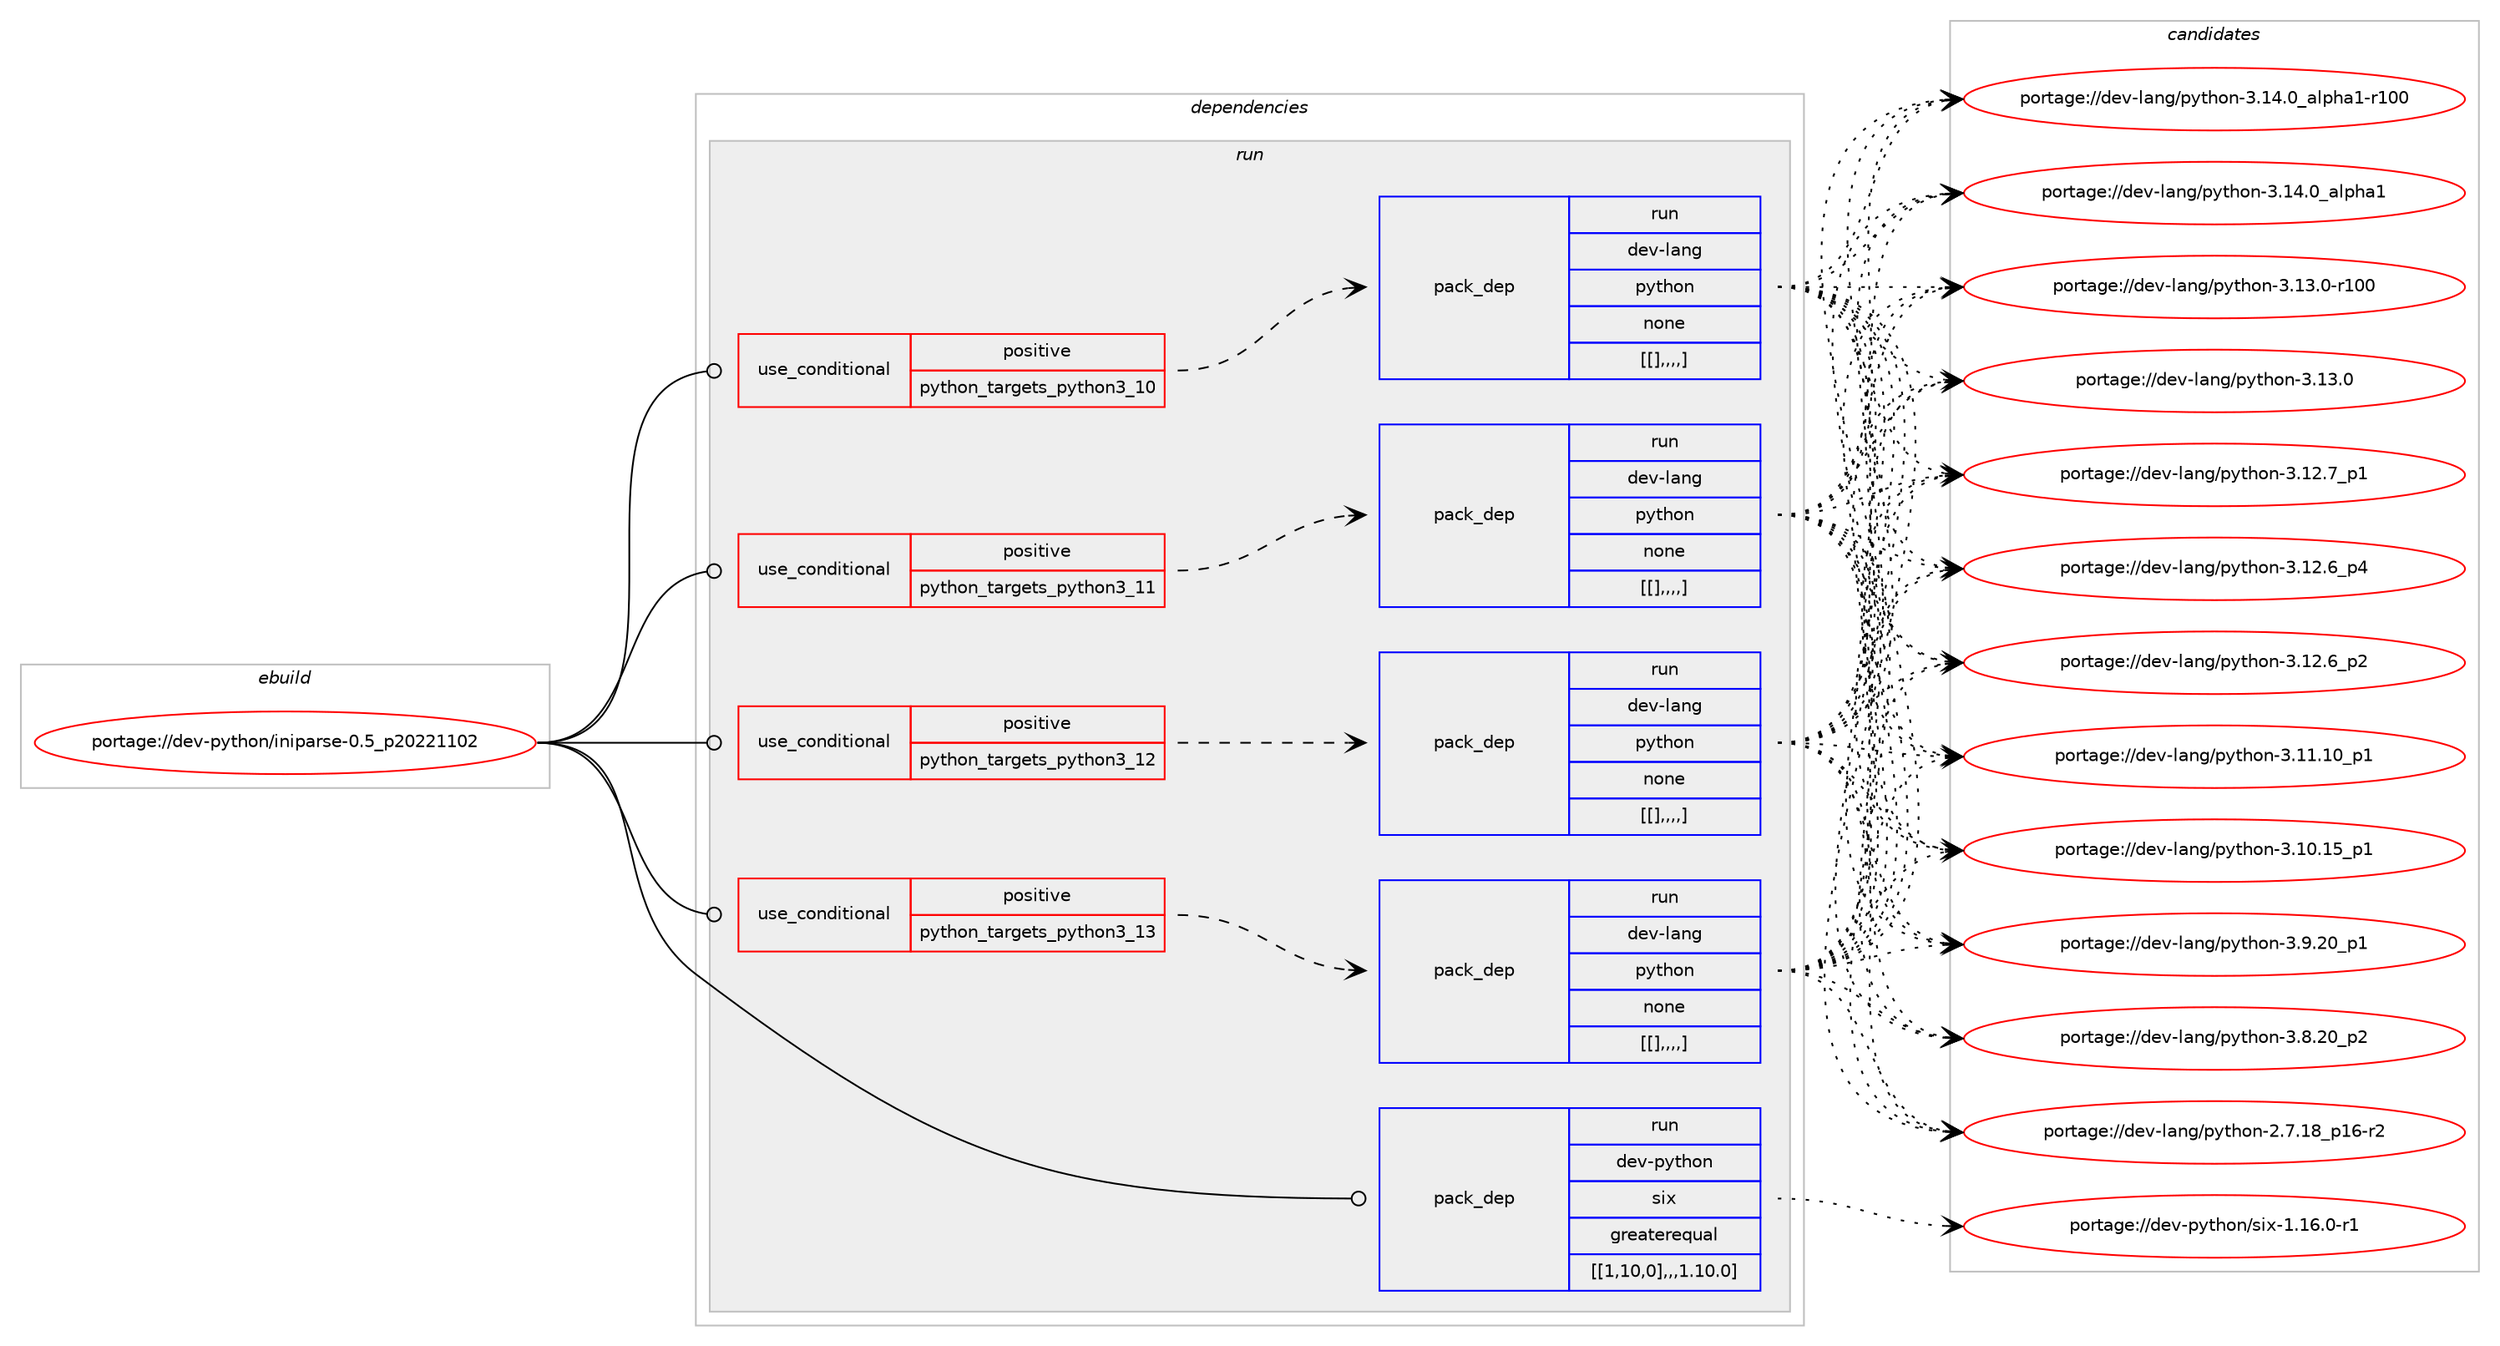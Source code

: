 digraph prolog {

# *************
# Graph options
# *************

newrank=true;
concentrate=true;
compound=true;
graph [rankdir=LR,fontname=Helvetica,fontsize=10,ranksep=1.5];#, ranksep=2.5, nodesep=0.2];
edge  [arrowhead=vee];
node  [fontname=Helvetica,fontsize=10];

# **********
# The ebuild
# **********

subgraph cluster_leftcol {
color=gray;
label=<<i>ebuild</i>>;
id [label="portage://dev-python/iniparse-0.5_p20221102", color=red, width=4, href="../dev-python/iniparse-0.5_p20221102.svg"];
}

# ****************
# The dependencies
# ****************

subgraph cluster_midcol {
color=gray;
label=<<i>dependencies</i>>;
subgraph cluster_compile {
fillcolor="#eeeeee";
style=filled;
label=<<i>compile</i>>;
}
subgraph cluster_compileandrun {
fillcolor="#eeeeee";
style=filled;
label=<<i>compile and run</i>>;
}
subgraph cluster_run {
fillcolor="#eeeeee";
style=filled;
label=<<i>run</i>>;
subgraph cond35839 {
dependency153970 [label=<<TABLE BORDER="0" CELLBORDER="1" CELLSPACING="0" CELLPADDING="4"><TR><TD ROWSPAN="3" CELLPADDING="10">use_conditional</TD></TR><TR><TD>positive</TD></TR><TR><TD>python_targets_python3_10</TD></TR></TABLE>>, shape=none, color=red];
subgraph pack116824 {
dependency154004 [label=<<TABLE BORDER="0" CELLBORDER="1" CELLSPACING="0" CELLPADDING="4" WIDTH="220"><TR><TD ROWSPAN="6" CELLPADDING="30">pack_dep</TD></TR><TR><TD WIDTH="110">run</TD></TR><TR><TD>dev-lang</TD></TR><TR><TD>python</TD></TR><TR><TD>none</TD></TR><TR><TD>[[],,,,]</TD></TR></TABLE>>, shape=none, color=blue];
}
dependency153970:e -> dependency154004:w [weight=20,style="dashed",arrowhead="vee"];
}
id:e -> dependency153970:w [weight=20,style="solid",arrowhead="odot"];
subgraph cond35855 {
dependency154024 [label=<<TABLE BORDER="0" CELLBORDER="1" CELLSPACING="0" CELLPADDING="4"><TR><TD ROWSPAN="3" CELLPADDING="10">use_conditional</TD></TR><TR><TD>positive</TD></TR><TR><TD>python_targets_python3_11</TD></TR></TABLE>>, shape=none, color=red];
subgraph pack116848 {
dependency154076 [label=<<TABLE BORDER="0" CELLBORDER="1" CELLSPACING="0" CELLPADDING="4" WIDTH="220"><TR><TD ROWSPAN="6" CELLPADDING="30">pack_dep</TD></TR><TR><TD WIDTH="110">run</TD></TR><TR><TD>dev-lang</TD></TR><TR><TD>python</TD></TR><TR><TD>none</TD></TR><TR><TD>[[],,,,]</TD></TR></TABLE>>, shape=none, color=blue];
}
dependency154024:e -> dependency154076:w [weight=20,style="dashed",arrowhead="vee"];
}
id:e -> dependency154024:w [weight=20,style="solid",arrowhead="odot"];
subgraph cond35884 {
dependency154081 [label=<<TABLE BORDER="0" CELLBORDER="1" CELLSPACING="0" CELLPADDING="4"><TR><TD ROWSPAN="3" CELLPADDING="10">use_conditional</TD></TR><TR><TD>positive</TD></TR><TR><TD>python_targets_python3_12</TD></TR></TABLE>>, shape=none, color=red];
subgraph pack116881 {
dependency154110 [label=<<TABLE BORDER="0" CELLBORDER="1" CELLSPACING="0" CELLPADDING="4" WIDTH="220"><TR><TD ROWSPAN="6" CELLPADDING="30">pack_dep</TD></TR><TR><TD WIDTH="110">run</TD></TR><TR><TD>dev-lang</TD></TR><TR><TD>python</TD></TR><TR><TD>none</TD></TR><TR><TD>[[],,,,]</TD></TR></TABLE>>, shape=none, color=blue];
}
dependency154081:e -> dependency154110:w [weight=20,style="dashed",arrowhead="vee"];
}
id:e -> dependency154081:w [weight=20,style="solid",arrowhead="odot"];
subgraph cond35918 {
dependency154151 [label=<<TABLE BORDER="0" CELLBORDER="1" CELLSPACING="0" CELLPADDING="4"><TR><TD ROWSPAN="3" CELLPADDING="10">use_conditional</TD></TR><TR><TD>positive</TD></TR><TR><TD>python_targets_python3_13</TD></TR></TABLE>>, shape=none, color=red];
subgraph pack116923 {
dependency154159 [label=<<TABLE BORDER="0" CELLBORDER="1" CELLSPACING="0" CELLPADDING="4" WIDTH="220"><TR><TD ROWSPAN="6" CELLPADDING="30">pack_dep</TD></TR><TR><TD WIDTH="110">run</TD></TR><TR><TD>dev-lang</TD></TR><TR><TD>python</TD></TR><TR><TD>none</TD></TR><TR><TD>[[],,,,]</TD></TR></TABLE>>, shape=none, color=blue];
}
dependency154151:e -> dependency154159:w [weight=20,style="dashed",arrowhead="vee"];
}
id:e -> dependency154151:w [weight=20,style="solid",arrowhead="odot"];
subgraph pack116946 {
dependency154201 [label=<<TABLE BORDER="0" CELLBORDER="1" CELLSPACING="0" CELLPADDING="4" WIDTH="220"><TR><TD ROWSPAN="6" CELLPADDING="30">pack_dep</TD></TR><TR><TD WIDTH="110">run</TD></TR><TR><TD>dev-python</TD></TR><TR><TD>six</TD></TR><TR><TD>greaterequal</TD></TR><TR><TD>[[1,10,0],,,1.10.0]</TD></TR></TABLE>>, shape=none, color=blue];
}
id:e -> dependency154201:w [weight=20,style="solid",arrowhead="odot"];
}
}

# **************
# The candidates
# **************

subgraph cluster_choices {
rank=same;
color=gray;
label=<<i>candidates</i>>;

subgraph choice116712 {
color=black;
nodesep=1;
choice100101118451089711010347112121116104111110455146495246489597108112104974945114494848 [label="portage://dev-lang/python-3.14.0_alpha1-r100", color=red, width=4,href="../dev-lang/python-3.14.0_alpha1-r100.svg"];
choice1001011184510897110103471121211161041111104551464952464895971081121049749 [label="portage://dev-lang/python-3.14.0_alpha1", color=red, width=4,href="../dev-lang/python-3.14.0_alpha1.svg"];
choice1001011184510897110103471121211161041111104551464951464845114494848 [label="portage://dev-lang/python-3.13.0-r100", color=red, width=4,href="../dev-lang/python-3.13.0-r100.svg"];
choice10010111845108971101034711212111610411111045514649514648 [label="portage://dev-lang/python-3.13.0", color=red, width=4,href="../dev-lang/python-3.13.0.svg"];
choice100101118451089711010347112121116104111110455146495046559511249 [label="portage://dev-lang/python-3.12.7_p1", color=red, width=4,href="../dev-lang/python-3.12.7_p1.svg"];
choice100101118451089711010347112121116104111110455146495046549511252 [label="portage://dev-lang/python-3.12.6_p4", color=red, width=4,href="../dev-lang/python-3.12.6_p4.svg"];
choice100101118451089711010347112121116104111110455146495046549511250 [label="portage://dev-lang/python-3.12.6_p2", color=red, width=4,href="../dev-lang/python-3.12.6_p2.svg"];
choice10010111845108971101034711212111610411111045514649494649489511249 [label="portage://dev-lang/python-3.11.10_p1", color=red, width=4,href="../dev-lang/python-3.11.10_p1.svg"];
choice10010111845108971101034711212111610411111045514649484649539511249 [label="portage://dev-lang/python-3.10.15_p1", color=red, width=4,href="../dev-lang/python-3.10.15_p1.svg"];
choice100101118451089711010347112121116104111110455146574650489511249 [label="portage://dev-lang/python-3.9.20_p1", color=red, width=4,href="../dev-lang/python-3.9.20_p1.svg"];
choice100101118451089711010347112121116104111110455146564650489511250 [label="portage://dev-lang/python-3.8.20_p2", color=red, width=4,href="../dev-lang/python-3.8.20_p2.svg"];
choice100101118451089711010347112121116104111110455046554649569511249544511450 [label="portage://dev-lang/python-2.7.18_p16-r2", color=red, width=4,href="../dev-lang/python-2.7.18_p16-r2.svg"];
dependency154004:e -> choice100101118451089711010347112121116104111110455146495246489597108112104974945114494848:w [style=dotted,weight="100"];
dependency154004:e -> choice1001011184510897110103471121211161041111104551464952464895971081121049749:w [style=dotted,weight="100"];
dependency154004:e -> choice1001011184510897110103471121211161041111104551464951464845114494848:w [style=dotted,weight="100"];
dependency154004:e -> choice10010111845108971101034711212111610411111045514649514648:w [style=dotted,weight="100"];
dependency154004:e -> choice100101118451089711010347112121116104111110455146495046559511249:w [style=dotted,weight="100"];
dependency154004:e -> choice100101118451089711010347112121116104111110455146495046549511252:w [style=dotted,weight="100"];
dependency154004:e -> choice100101118451089711010347112121116104111110455146495046549511250:w [style=dotted,weight="100"];
dependency154004:e -> choice10010111845108971101034711212111610411111045514649494649489511249:w [style=dotted,weight="100"];
dependency154004:e -> choice10010111845108971101034711212111610411111045514649484649539511249:w [style=dotted,weight="100"];
dependency154004:e -> choice100101118451089711010347112121116104111110455146574650489511249:w [style=dotted,weight="100"];
dependency154004:e -> choice100101118451089711010347112121116104111110455146564650489511250:w [style=dotted,weight="100"];
dependency154004:e -> choice100101118451089711010347112121116104111110455046554649569511249544511450:w [style=dotted,weight="100"];
}
subgraph choice116729 {
color=black;
nodesep=1;
choice100101118451089711010347112121116104111110455146495246489597108112104974945114494848 [label="portage://dev-lang/python-3.14.0_alpha1-r100", color=red, width=4,href="../dev-lang/python-3.14.0_alpha1-r100.svg"];
choice1001011184510897110103471121211161041111104551464952464895971081121049749 [label="portage://dev-lang/python-3.14.0_alpha1", color=red, width=4,href="../dev-lang/python-3.14.0_alpha1.svg"];
choice1001011184510897110103471121211161041111104551464951464845114494848 [label="portage://dev-lang/python-3.13.0-r100", color=red, width=4,href="../dev-lang/python-3.13.0-r100.svg"];
choice10010111845108971101034711212111610411111045514649514648 [label="portage://dev-lang/python-3.13.0", color=red, width=4,href="../dev-lang/python-3.13.0.svg"];
choice100101118451089711010347112121116104111110455146495046559511249 [label="portage://dev-lang/python-3.12.7_p1", color=red, width=4,href="../dev-lang/python-3.12.7_p1.svg"];
choice100101118451089711010347112121116104111110455146495046549511252 [label="portage://dev-lang/python-3.12.6_p4", color=red, width=4,href="../dev-lang/python-3.12.6_p4.svg"];
choice100101118451089711010347112121116104111110455146495046549511250 [label="portage://dev-lang/python-3.12.6_p2", color=red, width=4,href="../dev-lang/python-3.12.6_p2.svg"];
choice10010111845108971101034711212111610411111045514649494649489511249 [label="portage://dev-lang/python-3.11.10_p1", color=red, width=4,href="../dev-lang/python-3.11.10_p1.svg"];
choice10010111845108971101034711212111610411111045514649484649539511249 [label="portage://dev-lang/python-3.10.15_p1", color=red, width=4,href="../dev-lang/python-3.10.15_p1.svg"];
choice100101118451089711010347112121116104111110455146574650489511249 [label="portage://dev-lang/python-3.9.20_p1", color=red, width=4,href="../dev-lang/python-3.9.20_p1.svg"];
choice100101118451089711010347112121116104111110455146564650489511250 [label="portage://dev-lang/python-3.8.20_p2", color=red, width=4,href="../dev-lang/python-3.8.20_p2.svg"];
choice100101118451089711010347112121116104111110455046554649569511249544511450 [label="portage://dev-lang/python-2.7.18_p16-r2", color=red, width=4,href="../dev-lang/python-2.7.18_p16-r2.svg"];
dependency154076:e -> choice100101118451089711010347112121116104111110455146495246489597108112104974945114494848:w [style=dotted,weight="100"];
dependency154076:e -> choice1001011184510897110103471121211161041111104551464952464895971081121049749:w [style=dotted,weight="100"];
dependency154076:e -> choice1001011184510897110103471121211161041111104551464951464845114494848:w [style=dotted,weight="100"];
dependency154076:e -> choice10010111845108971101034711212111610411111045514649514648:w [style=dotted,weight="100"];
dependency154076:e -> choice100101118451089711010347112121116104111110455146495046559511249:w [style=dotted,weight="100"];
dependency154076:e -> choice100101118451089711010347112121116104111110455146495046549511252:w [style=dotted,weight="100"];
dependency154076:e -> choice100101118451089711010347112121116104111110455146495046549511250:w [style=dotted,weight="100"];
dependency154076:e -> choice10010111845108971101034711212111610411111045514649494649489511249:w [style=dotted,weight="100"];
dependency154076:e -> choice10010111845108971101034711212111610411111045514649484649539511249:w [style=dotted,weight="100"];
dependency154076:e -> choice100101118451089711010347112121116104111110455146574650489511249:w [style=dotted,weight="100"];
dependency154076:e -> choice100101118451089711010347112121116104111110455146564650489511250:w [style=dotted,weight="100"];
dependency154076:e -> choice100101118451089711010347112121116104111110455046554649569511249544511450:w [style=dotted,weight="100"];
}
subgraph choice116739 {
color=black;
nodesep=1;
choice100101118451089711010347112121116104111110455146495246489597108112104974945114494848 [label="portage://dev-lang/python-3.14.0_alpha1-r100", color=red, width=4,href="../dev-lang/python-3.14.0_alpha1-r100.svg"];
choice1001011184510897110103471121211161041111104551464952464895971081121049749 [label="portage://dev-lang/python-3.14.0_alpha1", color=red, width=4,href="../dev-lang/python-3.14.0_alpha1.svg"];
choice1001011184510897110103471121211161041111104551464951464845114494848 [label="portage://dev-lang/python-3.13.0-r100", color=red, width=4,href="../dev-lang/python-3.13.0-r100.svg"];
choice10010111845108971101034711212111610411111045514649514648 [label="portage://dev-lang/python-3.13.0", color=red, width=4,href="../dev-lang/python-3.13.0.svg"];
choice100101118451089711010347112121116104111110455146495046559511249 [label="portage://dev-lang/python-3.12.7_p1", color=red, width=4,href="../dev-lang/python-3.12.7_p1.svg"];
choice100101118451089711010347112121116104111110455146495046549511252 [label="portage://dev-lang/python-3.12.6_p4", color=red, width=4,href="../dev-lang/python-3.12.6_p4.svg"];
choice100101118451089711010347112121116104111110455146495046549511250 [label="portage://dev-lang/python-3.12.6_p2", color=red, width=4,href="../dev-lang/python-3.12.6_p2.svg"];
choice10010111845108971101034711212111610411111045514649494649489511249 [label="portage://dev-lang/python-3.11.10_p1", color=red, width=4,href="../dev-lang/python-3.11.10_p1.svg"];
choice10010111845108971101034711212111610411111045514649484649539511249 [label="portage://dev-lang/python-3.10.15_p1", color=red, width=4,href="../dev-lang/python-3.10.15_p1.svg"];
choice100101118451089711010347112121116104111110455146574650489511249 [label="portage://dev-lang/python-3.9.20_p1", color=red, width=4,href="../dev-lang/python-3.9.20_p1.svg"];
choice100101118451089711010347112121116104111110455146564650489511250 [label="portage://dev-lang/python-3.8.20_p2", color=red, width=4,href="../dev-lang/python-3.8.20_p2.svg"];
choice100101118451089711010347112121116104111110455046554649569511249544511450 [label="portage://dev-lang/python-2.7.18_p16-r2", color=red, width=4,href="../dev-lang/python-2.7.18_p16-r2.svg"];
dependency154110:e -> choice100101118451089711010347112121116104111110455146495246489597108112104974945114494848:w [style=dotted,weight="100"];
dependency154110:e -> choice1001011184510897110103471121211161041111104551464952464895971081121049749:w [style=dotted,weight="100"];
dependency154110:e -> choice1001011184510897110103471121211161041111104551464951464845114494848:w [style=dotted,weight="100"];
dependency154110:e -> choice10010111845108971101034711212111610411111045514649514648:w [style=dotted,weight="100"];
dependency154110:e -> choice100101118451089711010347112121116104111110455146495046559511249:w [style=dotted,weight="100"];
dependency154110:e -> choice100101118451089711010347112121116104111110455146495046549511252:w [style=dotted,weight="100"];
dependency154110:e -> choice100101118451089711010347112121116104111110455146495046549511250:w [style=dotted,weight="100"];
dependency154110:e -> choice10010111845108971101034711212111610411111045514649494649489511249:w [style=dotted,weight="100"];
dependency154110:e -> choice10010111845108971101034711212111610411111045514649484649539511249:w [style=dotted,weight="100"];
dependency154110:e -> choice100101118451089711010347112121116104111110455146574650489511249:w [style=dotted,weight="100"];
dependency154110:e -> choice100101118451089711010347112121116104111110455146564650489511250:w [style=dotted,weight="100"];
dependency154110:e -> choice100101118451089711010347112121116104111110455046554649569511249544511450:w [style=dotted,weight="100"];
}
subgraph choice116751 {
color=black;
nodesep=1;
choice100101118451089711010347112121116104111110455146495246489597108112104974945114494848 [label="portage://dev-lang/python-3.14.0_alpha1-r100", color=red, width=4,href="../dev-lang/python-3.14.0_alpha1-r100.svg"];
choice1001011184510897110103471121211161041111104551464952464895971081121049749 [label="portage://dev-lang/python-3.14.0_alpha1", color=red, width=4,href="../dev-lang/python-3.14.0_alpha1.svg"];
choice1001011184510897110103471121211161041111104551464951464845114494848 [label="portage://dev-lang/python-3.13.0-r100", color=red, width=4,href="../dev-lang/python-3.13.0-r100.svg"];
choice10010111845108971101034711212111610411111045514649514648 [label="portage://dev-lang/python-3.13.0", color=red, width=4,href="../dev-lang/python-3.13.0.svg"];
choice100101118451089711010347112121116104111110455146495046559511249 [label="portage://dev-lang/python-3.12.7_p1", color=red, width=4,href="../dev-lang/python-3.12.7_p1.svg"];
choice100101118451089711010347112121116104111110455146495046549511252 [label="portage://dev-lang/python-3.12.6_p4", color=red, width=4,href="../dev-lang/python-3.12.6_p4.svg"];
choice100101118451089711010347112121116104111110455146495046549511250 [label="portage://dev-lang/python-3.12.6_p2", color=red, width=4,href="../dev-lang/python-3.12.6_p2.svg"];
choice10010111845108971101034711212111610411111045514649494649489511249 [label="portage://dev-lang/python-3.11.10_p1", color=red, width=4,href="../dev-lang/python-3.11.10_p1.svg"];
choice10010111845108971101034711212111610411111045514649484649539511249 [label="portage://dev-lang/python-3.10.15_p1", color=red, width=4,href="../dev-lang/python-3.10.15_p1.svg"];
choice100101118451089711010347112121116104111110455146574650489511249 [label="portage://dev-lang/python-3.9.20_p1", color=red, width=4,href="../dev-lang/python-3.9.20_p1.svg"];
choice100101118451089711010347112121116104111110455146564650489511250 [label="portage://dev-lang/python-3.8.20_p2", color=red, width=4,href="../dev-lang/python-3.8.20_p2.svg"];
choice100101118451089711010347112121116104111110455046554649569511249544511450 [label="portage://dev-lang/python-2.7.18_p16-r2", color=red, width=4,href="../dev-lang/python-2.7.18_p16-r2.svg"];
dependency154159:e -> choice100101118451089711010347112121116104111110455146495246489597108112104974945114494848:w [style=dotted,weight="100"];
dependency154159:e -> choice1001011184510897110103471121211161041111104551464952464895971081121049749:w [style=dotted,weight="100"];
dependency154159:e -> choice1001011184510897110103471121211161041111104551464951464845114494848:w [style=dotted,weight="100"];
dependency154159:e -> choice10010111845108971101034711212111610411111045514649514648:w [style=dotted,weight="100"];
dependency154159:e -> choice100101118451089711010347112121116104111110455146495046559511249:w [style=dotted,weight="100"];
dependency154159:e -> choice100101118451089711010347112121116104111110455146495046549511252:w [style=dotted,weight="100"];
dependency154159:e -> choice100101118451089711010347112121116104111110455146495046549511250:w [style=dotted,weight="100"];
dependency154159:e -> choice10010111845108971101034711212111610411111045514649494649489511249:w [style=dotted,weight="100"];
dependency154159:e -> choice10010111845108971101034711212111610411111045514649484649539511249:w [style=dotted,weight="100"];
dependency154159:e -> choice100101118451089711010347112121116104111110455146574650489511249:w [style=dotted,weight="100"];
dependency154159:e -> choice100101118451089711010347112121116104111110455146564650489511250:w [style=dotted,weight="100"];
dependency154159:e -> choice100101118451089711010347112121116104111110455046554649569511249544511450:w [style=dotted,weight="100"];
}
subgraph choice116776 {
color=black;
nodesep=1;
choice1001011184511212111610411111047115105120454946495446484511449 [label="portage://dev-python/six-1.16.0-r1", color=red, width=4,href="../dev-python/six-1.16.0-r1.svg"];
dependency154201:e -> choice1001011184511212111610411111047115105120454946495446484511449:w [style=dotted,weight="100"];
}
}

}
